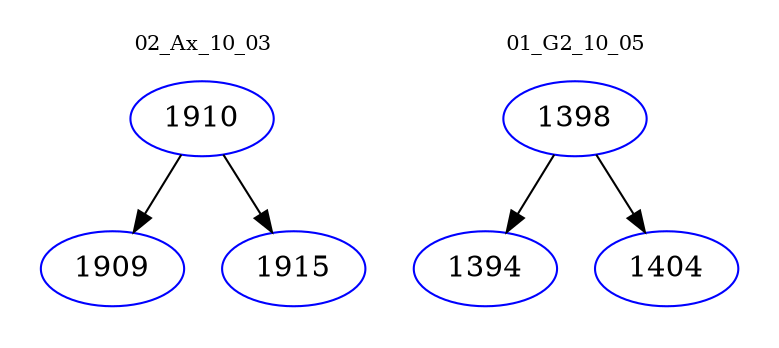digraph{
subgraph cluster_0 {
color = white
label = "02_Ax_10_03";
fontsize=10;
T0_1910 [label="1910", color="blue"]
T0_1910 -> T0_1909 [color="black"]
T0_1909 [label="1909", color="blue"]
T0_1910 -> T0_1915 [color="black"]
T0_1915 [label="1915", color="blue"]
}
subgraph cluster_1 {
color = white
label = "01_G2_10_05";
fontsize=10;
T1_1398 [label="1398", color="blue"]
T1_1398 -> T1_1394 [color="black"]
T1_1394 [label="1394", color="blue"]
T1_1398 -> T1_1404 [color="black"]
T1_1404 [label="1404", color="blue"]
}
}
